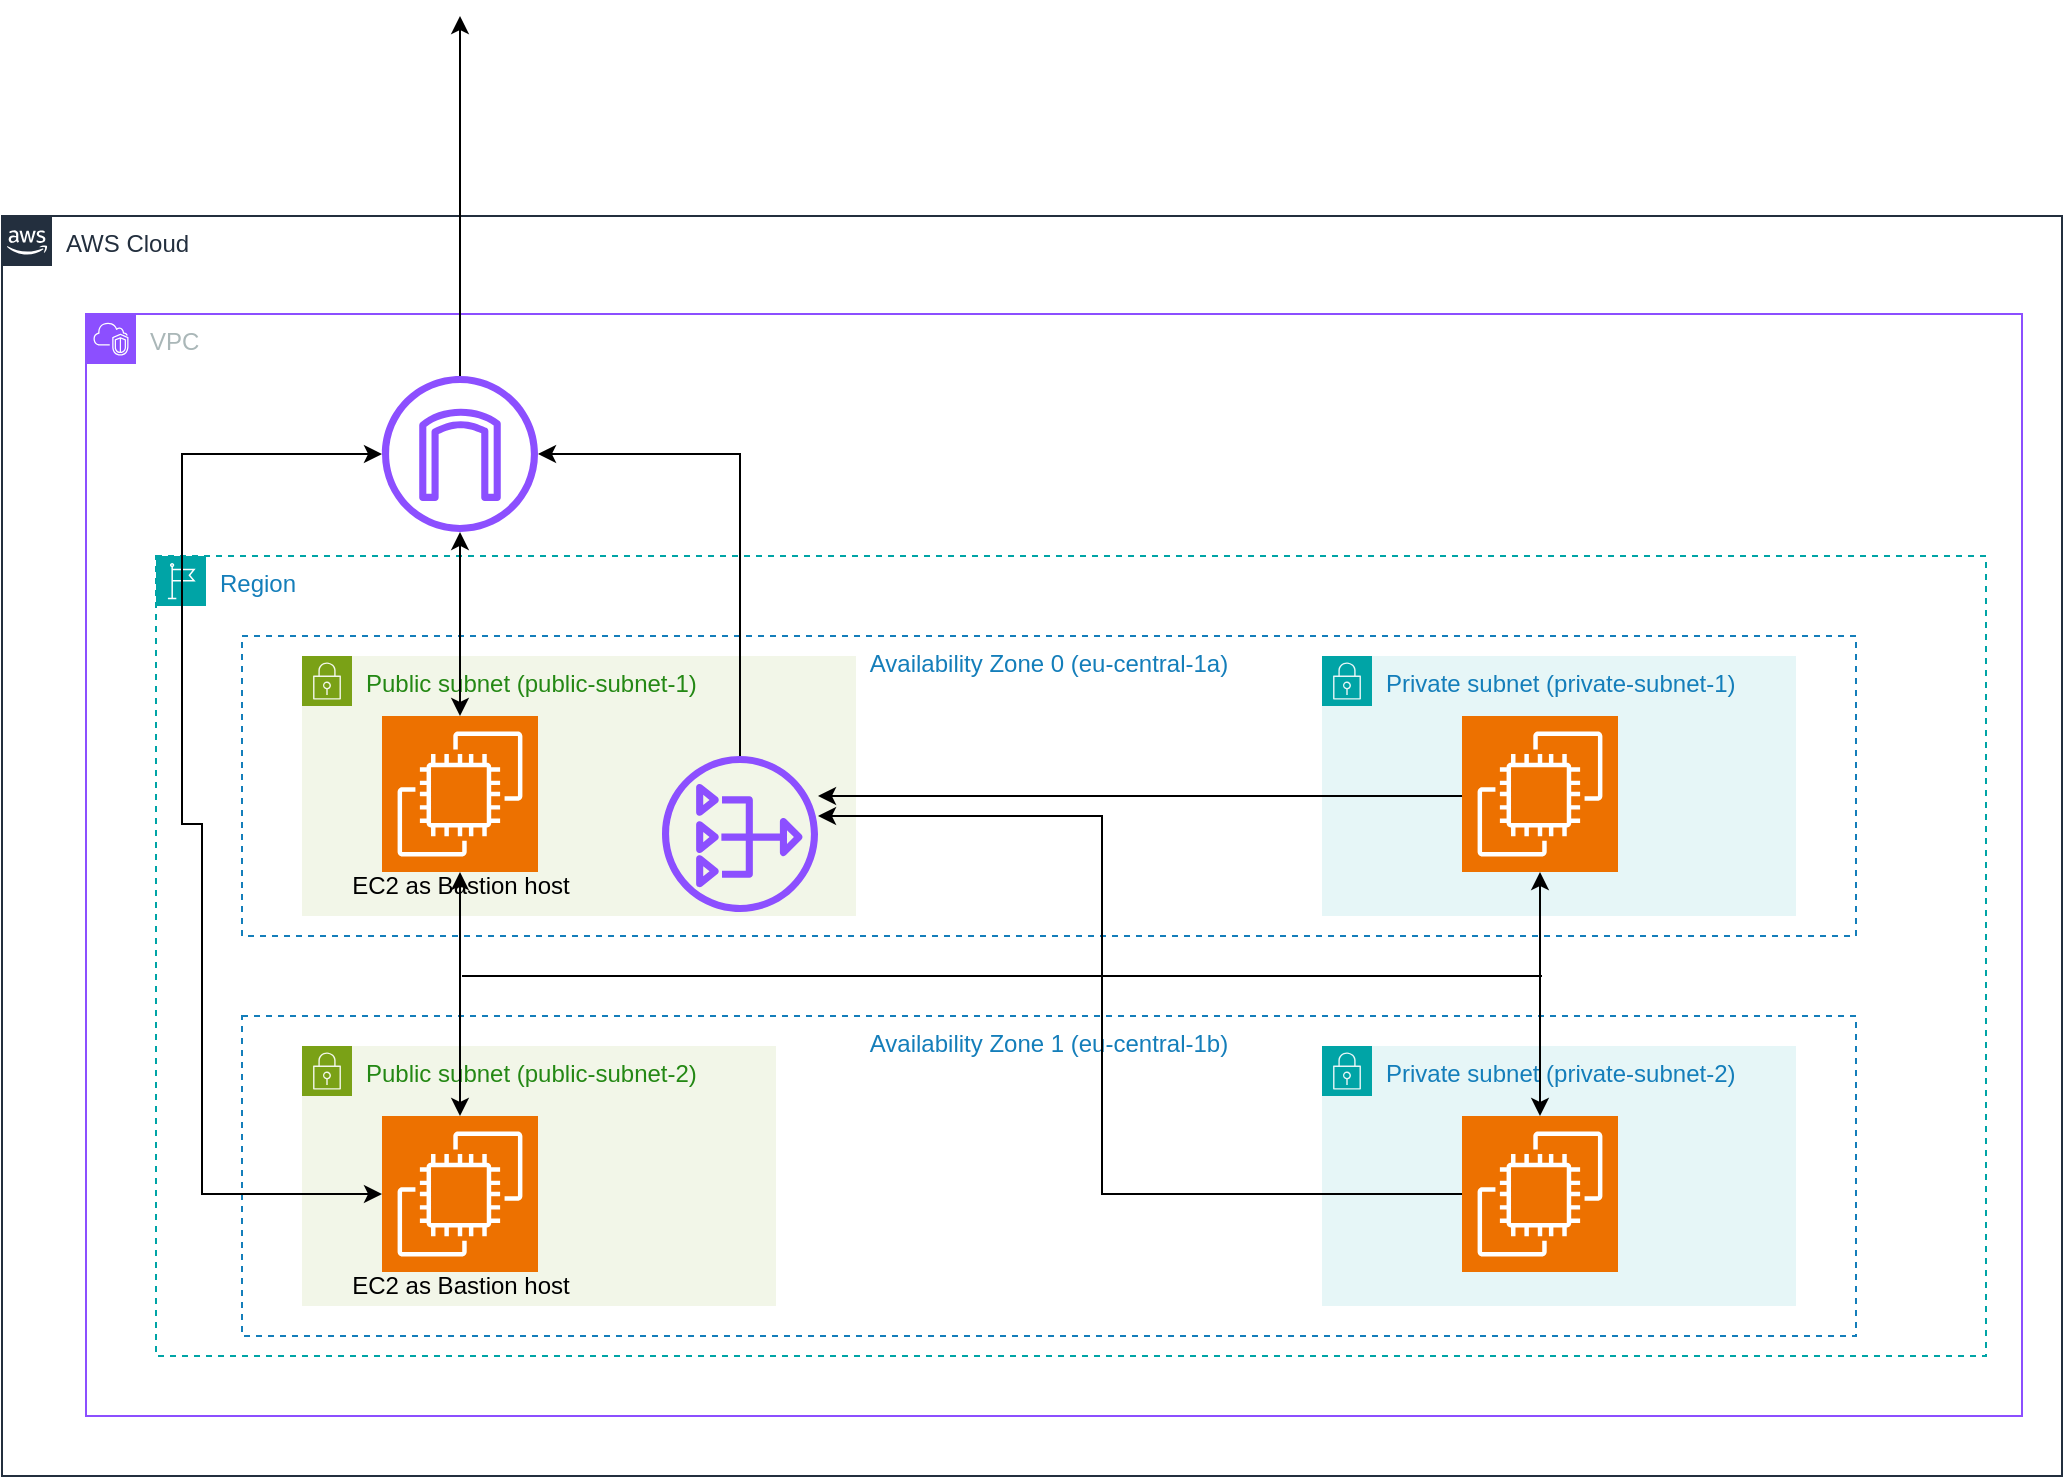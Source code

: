 <mxfile version="24.7.8">
  <diagram id="Ht1M8jgEwFfnCIfOTk4-" name="Page-1">
    <mxGraphModel dx="1232" dy="360" grid="1" gridSize="10" guides="1" tooltips="1" connect="1" arrows="1" fold="1" page="1" pageScale="1" pageWidth="1169" pageHeight="827" math="0" shadow="0">
      <root>
        <mxCell id="0" />
        <mxCell id="1" parent="0" />
        <mxCell id="0cnbxBhniZlB5vf6_Jv2-2" value="AWS Cloud" style="points=[[0,0],[0.25,0],[0.5,0],[0.75,0],[1,0],[1,0.25],[1,0.5],[1,0.75],[1,1],[0.75,1],[0.5,1],[0.25,1],[0,1],[0,0.75],[0,0.5],[0,0.25]];outlineConnect=0;gradientColor=none;html=1;whiteSpace=wrap;fontSize=12;fontStyle=0;container=1;pointerEvents=0;collapsible=0;recursiveResize=0;shape=mxgraph.aws4.group;grIcon=mxgraph.aws4.group_aws_cloud_alt;strokeColor=#232F3E;fillColor=none;verticalAlign=top;align=left;spacingLeft=30;fontColor=#232F3E;dashed=0;" vertex="1" parent="1">
          <mxGeometry x="80" y="960" width="1030" height="630" as="geometry" />
        </mxCell>
        <mxCell id="0cnbxBhniZlB5vf6_Jv2-3" value="VPC" style="points=[[0,0],[0.25,0],[0.5,0],[0.75,0],[1,0],[1,0.25],[1,0.5],[1,0.75],[1,1],[0.75,1],[0.5,1],[0.25,1],[0,1],[0,0.75],[0,0.5],[0,0.25]];outlineConnect=0;gradientColor=none;html=1;whiteSpace=wrap;fontSize=12;fontStyle=0;container=1;pointerEvents=0;collapsible=0;recursiveResize=0;shape=mxgraph.aws4.group;grIcon=mxgraph.aws4.group_vpc2;strokeColor=#8C4FFF;fillColor=none;verticalAlign=top;align=left;spacingLeft=30;fontColor=#AAB7B8;dashed=0;" vertex="1" parent="0cnbxBhniZlB5vf6_Jv2-2">
          <mxGeometry x="42" y="49" width="968" height="551" as="geometry" />
        </mxCell>
        <mxCell id="0cnbxBhniZlB5vf6_Jv2-4" value="Region" style="points=[[0,0],[0.25,0],[0.5,0],[0.75,0],[1,0],[1,0.25],[1,0.5],[1,0.75],[1,1],[0.75,1],[0.5,1],[0.25,1],[0,1],[0,0.75],[0,0.5],[0,0.25]];outlineConnect=0;gradientColor=none;html=1;whiteSpace=wrap;fontSize=12;fontStyle=0;container=1;pointerEvents=0;collapsible=0;recursiveResize=0;shape=mxgraph.aws4.group;grIcon=mxgraph.aws4.group_region;strokeColor=#00A4A6;fillColor=none;verticalAlign=top;align=left;spacingLeft=30;fontColor=#147EBA;dashed=1;" vertex="1" parent="0cnbxBhniZlB5vf6_Jv2-3">
          <mxGeometry x="35" y="121" width="915" height="400" as="geometry" />
        </mxCell>
        <mxCell id="0cnbxBhniZlB5vf6_Jv2-6" value="Availability Zone 0 (eu-central-1a)" style="fillColor=none;strokeColor=#147EBA;dashed=1;verticalAlign=top;fontStyle=0;fontColor=#147EBA;whiteSpace=wrap;html=1;" vertex="1" parent="0cnbxBhniZlB5vf6_Jv2-4">
          <mxGeometry x="43" y="40" width="807" height="150" as="geometry" />
        </mxCell>
        <mxCell id="0cnbxBhniZlB5vf6_Jv2-7" value="Availability Zone 1 (eu-central-1b)" style="fillColor=none;strokeColor=#147EBA;dashed=1;verticalAlign=top;fontStyle=0;fontColor=#147EBA;whiteSpace=wrap;html=1;" vertex="1" parent="0cnbxBhniZlB5vf6_Jv2-4">
          <mxGeometry x="43" y="230" width="807" height="160" as="geometry" />
        </mxCell>
        <mxCell id="0cnbxBhniZlB5vf6_Jv2-8" value="Public subnet (public-subnet-1)" style="points=[[0,0],[0.25,0],[0.5,0],[0.75,0],[1,0],[1,0.25],[1,0.5],[1,0.75],[1,1],[0.75,1],[0.5,1],[0.25,1],[0,1],[0,0.75],[0,0.5],[0,0.25]];outlineConnect=0;gradientColor=none;html=1;whiteSpace=wrap;fontSize=12;fontStyle=0;container=1;pointerEvents=0;collapsible=0;recursiveResize=0;shape=mxgraph.aws4.group;grIcon=mxgraph.aws4.group_security_group;grStroke=0;strokeColor=#7AA116;fillColor=#F2F6E8;verticalAlign=top;align=left;spacingLeft=30;fontColor=#248814;dashed=0;" vertex="1" parent="0cnbxBhniZlB5vf6_Jv2-4">
          <mxGeometry x="73" y="50" width="277" height="130" as="geometry" />
        </mxCell>
        <mxCell id="0cnbxBhniZlB5vf6_Jv2-13" value="" style="sketch=0;points=[[0,0,0],[0.25,0,0],[0.5,0,0],[0.75,0,0],[1,0,0],[0,1,0],[0.25,1,0],[0.5,1,0],[0.75,1,0],[1,1,0],[0,0.25,0],[0,0.5,0],[0,0.75,0],[1,0.25,0],[1,0.5,0],[1,0.75,0]];outlineConnect=0;fontColor=#232F3E;fillColor=#ED7100;strokeColor=#ffffff;dashed=0;verticalLabelPosition=bottom;verticalAlign=top;align=center;html=1;fontSize=12;fontStyle=0;aspect=fixed;shape=mxgraph.aws4.resourceIcon;resIcon=mxgraph.aws4.ec2;" vertex="1" parent="0cnbxBhniZlB5vf6_Jv2-8">
          <mxGeometry x="40" y="30" width="78" height="78" as="geometry" />
        </mxCell>
        <mxCell id="0cnbxBhniZlB5vf6_Jv2-41" value="" style="sketch=0;outlineConnect=0;fontColor=#232F3E;gradientColor=none;fillColor=#8C4FFF;strokeColor=none;dashed=0;verticalLabelPosition=bottom;verticalAlign=top;align=center;html=1;fontSize=12;fontStyle=0;aspect=fixed;pointerEvents=1;shape=mxgraph.aws4.nat_gateway;" vertex="1" parent="0cnbxBhniZlB5vf6_Jv2-8">
          <mxGeometry x="180" y="50" width="78" height="78" as="geometry" />
        </mxCell>
        <mxCell id="0cnbxBhniZlB5vf6_Jv2-10" value="Public subnet (public-subnet-2)" style="points=[[0,0],[0.25,0],[0.5,0],[0.75,0],[1,0],[1,0.25],[1,0.5],[1,0.75],[1,1],[0.75,1],[0.5,1],[0.25,1],[0,1],[0,0.75],[0,0.5],[0,0.25]];outlineConnect=0;gradientColor=none;html=1;whiteSpace=wrap;fontSize=12;fontStyle=0;container=1;pointerEvents=0;collapsible=0;recursiveResize=0;shape=mxgraph.aws4.group;grIcon=mxgraph.aws4.group_security_group;grStroke=0;strokeColor=#7AA116;fillColor=#F2F6E8;verticalAlign=top;align=left;spacingLeft=30;fontColor=#248814;dashed=0;" vertex="1" parent="0cnbxBhniZlB5vf6_Jv2-4">
          <mxGeometry x="73" y="245" width="237" height="130" as="geometry" />
        </mxCell>
        <mxCell id="0cnbxBhniZlB5vf6_Jv2-11" value="Private subnet (private-subnet-1)" style="points=[[0,0],[0.25,0],[0.5,0],[0.75,0],[1,0],[1,0.25],[1,0.5],[1,0.75],[1,1],[0.75,1],[0.5,1],[0.25,1],[0,1],[0,0.75],[0,0.5],[0,0.25]];outlineConnect=0;gradientColor=none;html=1;whiteSpace=wrap;fontSize=12;fontStyle=0;container=1;pointerEvents=0;collapsible=0;recursiveResize=0;shape=mxgraph.aws4.group;grIcon=mxgraph.aws4.group_security_group;grStroke=0;strokeColor=#00A4A6;fillColor=#E6F6F7;verticalAlign=top;align=left;spacingLeft=30;fontColor=#147EBA;dashed=0;" vertex="1" parent="0cnbxBhniZlB5vf6_Jv2-4">
          <mxGeometry x="583" y="50" width="237" height="130" as="geometry" />
        </mxCell>
        <mxCell id="0cnbxBhniZlB5vf6_Jv2-36" value="" style="sketch=0;points=[[0,0,0],[0.25,0,0],[0.5,0,0],[0.75,0,0],[1,0,0],[0,1,0],[0.25,1,0],[0.5,1,0],[0.75,1,0],[1,1,0],[0,0.25,0],[0,0.5,0],[0,0.75,0],[1,0.25,0],[1,0.5,0],[1,0.75,0]];outlineConnect=0;fontColor=#232F3E;fillColor=#ED7100;strokeColor=#ffffff;dashed=0;verticalLabelPosition=bottom;verticalAlign=top;align=center;html=1;fontSize=12;fontStyle=0;aspect=fixed;shape=mxgraph.aws4.resourceIcon;resIcon=mxgraph.aws4.ec2;" vertex="1" parent="0cnbxBhniZlB5vf6_Jv2-11">
          <mxGeometry x="70" y="30" width="78" height="78" as="geometry" />
        </mxCell>
        <mxCell id="0cnbxBhniZlB5vf6_Jv2-12" value="Private subnet (private-subnet-2)" style="points=[[0,0],[0.25,0],[0.5,0],[0.75,0],[1,0],[1,0.25],[1,0.5],[1,0.75],[1,1],[0.75,1],[0.5,1],[0.25,1],[0,1],[0,0.75],[0,0.5],[0,0.25]];outlineConnect=0;gradientColor=none;html=1;whiteSpace=wrap;fontSize=12;fontStyle=0;container=1;pointerEvents=0;collapsible=0;recursiveResize=0;shape=mxgraph.aws4.group;grIcon=mxgraph.aws4.group_security_group;grStroke=0;strokeColor=#00A4A6;fillColor=#E6F6F7;verticalAlign=top;align=left;spacingLeft=30;fontColor=#147EBA;dashed=0;" vertex="1" parent="0cnbxBhniZlB5vf6_Jv2-4">
          <mxGeometry x="583" y="245" width="237" height="130" as="geometry" />
        </mxCell>
        <mxCell id="0cnbxBhniZlB5vf6_Jv2-47" style="edgeStyle=orthogonalEdgeStyle;rounded=0;orthogonalLoop=1;jettySize=auto;html=1;startArrow=classic;startFill=1;" edge="1" parent="0cnbxBhniZlB5vf6_Jv2-4" source="0cnbxBhniZlB5vf6_Jv2-24" target="0cnbxBhniZlB5vf6_Jv2-13">
          <mxGeometry relative="1" as="geometry" />
        </mxCell>
        <mxCell id="0cnbxBhniZlB5vf6_Jv2-24" value="" style="sketch=0;points=[[0,0,0],[0.25,0,0],[0.5,0,0],[0.75,0,0],[1,0,0],[0,1,0],[0.25,1,0],[0.5,1,0],[0.75,1,0],[1,1,0],[0,0.25,0],[0,0.5,0],[0,0.75,0],[1,0.25,0],[1,0.5,0],[1,0.75,0]];outlineConnect=0;fontColor=#232F3E;fillColor=#ED7100;strokeColor=#ffffff;dashed=0;verticalLabelPosition=bottom;verticalAlign=top;align=center;html=1;fontSize=12;fontStyle=0;aspect=fixed;shape=mxgraph.aws4.resourceIcon;resIcon=mxgraph.aws4.ec2;" vertex="1" parent="0cnbxBhniZlB5vf6_Jv2-4">
          <mxGeometry x="113" y="280" width="78" height="78" as="geometry" />
        </mxCell>
        <mxCell id="0cnbxBhniZlB5vf6_Jv2-43" style="edgeStyle=orthogonalEdgeStyle;rounded=0;orthogonalLoop=1;jettySize=auto;html=1;" edge="1" parent="0cnbxBhniZlB5vf6_Jv2-4" source="0cnbxBhniZlB5vf6_Jv2-37" target="0cnbxBhniZlB5vf6_Jv2-41">
          <mxGeometry relative="1" as="geometry">
            <Array as="points">
              <mxPoint x="473" y="319" />
              <mxPoint x="473" y="130" />
            </Array>
          </mxGeometry>
        </mxCell>
        <mxCell id="0cnbxBhniZlB5vf6_Jv2-48" style="edgeStyle=orthogonalEdgeStyle;rounded=0;orthogonalLoop=1;jettySize=auto;html=1;startArrow=classic;startFill=1;" edge="1" parent="0cnbxBhniZlB5vf6_Jv2-4" source="0cnbxBhniZlB5vf6_Jv2-37" target="0cnbxBhniZlB5vf6_Jv2-36">
          <mxGeometry relative="1" as="geometry" />
        </mxCell>
        <mxCell id="0cnbxBhniZlB5vf6_Jv2-37" value="" style="sketch=0;points=[[0,0,0],[0.25,0,0],[0.5,0,0],[0.75,0,0],[1,0,0],[0,1,0],[0.25,1,0],[0.5,1,0],[0.75,1,0],[1,1,0],[0,0.25,0],[0,0.5,0],[0,0.75,0],[1,0.25,0],[1,0.5,0],[1,0.75,0]];outlineConnect=0;fontColor=#232F3E;fillColor=#ED7100;strokeColor=#ffffff;dashed=0;verticalLabelPosition=bottom;verticalAlign=top;align=center;html=1;fontSize=12;fontStyle=0;aspect=fixed;shape=mxgraph.aws4.resourceIcon;resIcon=mxgraph.aws4.ec2;" vertex="1" parent="0cnbxBhniZlB5vf6_Jv2-4">
          <mxGeometry x="653" y="280" width="78" height="78" as="geometry" />
        </mxCell>
        <mxCell id="0cnbxBhniZlB5vf6_Jv2-38" value="EC2 as Bastion host" style="text;html=1;align=center;verticalAlign=middle;whiteSpace=wrap;rounded=0;" vertex="1" parent="0cnbxBhniZlB5vf6_Jv2-4">
          <mxGeometry x="91.5" y="150" width="121" height="30" as="geometry" />
        </mxCell>
        <mxCell id="0cnbxBhniZlB5vf6_Jv2-39" value="EC2 as Bastion host" style="text;html=1;align=center;verticalAlign=middle;whiteSpace=wrap;rounded=0;" vertex="1" parent="0cnbxBhniZlB5vf6_Jv2-4">
          <mxGeometry x="91.5" y="350" width="121" height="30" as="geometry" />
        </mxCell>
        <mxCell id="0cnbxBhniZlB5vf6_Jv2-42" style="edgeStyle=orthogonalEdgeStyle;rounded=0;orthogonalLoop=1;jettySize=auto;html=1;" edge="1" parent="0cnbxBhniZlB5vf6_Jv2-4" source="0cnbxBhniZlB5vf6_Jv2-36" target="0cnbxBhniZlB5vf6_Jv2-41">
          <mxGeometry relative="1" as="geometry">
            <Array as="points">
              <mxPoint x="413" y="120" />
              <mxPoint x="413" y="120" />
            </Array>
          </mxGeometry>
        </mxCell>
        <mxCell id="0cnbxBhniZlB5vf6_Jv2-49" value="" style="endArrow=none;html=1;rounded=0;" edge="1" parent="0cnbxBhniZlB5vf6_Jv2-4">
          <mxGeometry width="50" height="50" relative="1" as="geometry">
            <mxPoint x="153" y="210" as="sourcePoint" />
            <mxPoint x="693" y="210" as="targetPoint" />
          </mxGeometry>
        </mxCell>
        <mxCell id="0cnbxBhniZlB5vf6_Jv2-45" style="edgeStyle=orthogonalEdgeStyle;rounded=0;orthogonalLoop=1;jettySize=auto;html=1;" edge="1" parent="0cnbxBhniZlB5vf6_Jv2-3" source="0cnbxBhniZlB5vf6_Jv2-40">
          <mxGeometry relative="1" as="geometry">
            <mxPoint x="187" y="-149.0" as="targetPoint" />
          </mxGeometry>
        </mxCell>
        <mxCell id="0cnbxBhniZlB5vf6_Jv2-40" value="" style="sketch=0;outlineConnect=0;fontColor=#232F3E;gradientColor=none;fillColor=#8C4FFF;strokeColor=none;dashed=0;verticalLabelPosition=bottom;verticalAlign=top;align=center;html=1;fontSize=12;fontStyle=0;aspect=fixed;pointerEvents=1;shape=mxgraph.aws4.internet_gateway;" vertex="1" parent="0cnbxBhniZlB5vf6_Jv2-3">
          <mxGeometry x="148" y="31" width="78" height="78" as="geometry" />
        </mxCell>
        <mxCell id="0cnbxBhniZlB5vf6_Jv2-46" style="edgeStyle=orthogonalEdgeStyle;rounded=0;orthogonalLoop=1;jettySize=auto;html=1;startArrow=classic;startFill=1;" edge="1" parent="0cnbxBhniZlB5vf6_Jv2-3" source="0cnbxBhniZlB5vf6_Jv2-13" target="0cnbxBhniZlB5vf6_Jv2-40">
          <mxGeometry relative="1" as="geometry" />
        </mxCell>
        <mxCell id="0cnbxBhniZlB5vf6_Jv2-44" style="edgeStyle=orthogonalEdgeStyle;rounded=0;orthogonalLoop=1;jettySize=auto;html=1;" edge="1" parent="0cnbxBhniZlB5vf6_Jv2-3" source="0cnbxBhniZlB5vf6_Jv2-41" target="0cnbxBhniZlB5vf6_Jv2-40">
          <mxGeometry relative="1" as="geometry">
            <mxPoint x="287" y="-149.0" as="targetPoint" />
            <Array as="points">
              <mxPoint x="327" y="70" />
            </Array>
          </mxGeometry>
        </mxCell>
        <mxCell id="0cnbxBhniZlB5vf6_Jv2-51" style="edgeStyle=orthogonalEdgeStyle;rounded=0;orthogonalLoop=1;jettySize=auto;html=1;startArrow=classic;startFill=1;" edge="1" parent="0cnbxBhniZlB5vf6_Jv2-3" source="0cnbxBhniZlB5vf6_Jv2-24" target="0cnbxBhniZlB5vf6_Jv2-40">
          <mxGeometry relative="1" as="geometry">
            <Array as="points">
              <mxPoint x="58" y="440" />
              <mxPoint x="58" y="255" />
              <mxPoint x="48" y="255" />
              <mxPoint x="48" y="70" />
            </Array>
          </mxGeometry>
        </mxCell>
      </root>
    </mxGraphModel>
  </diagram>
</mxfile>
